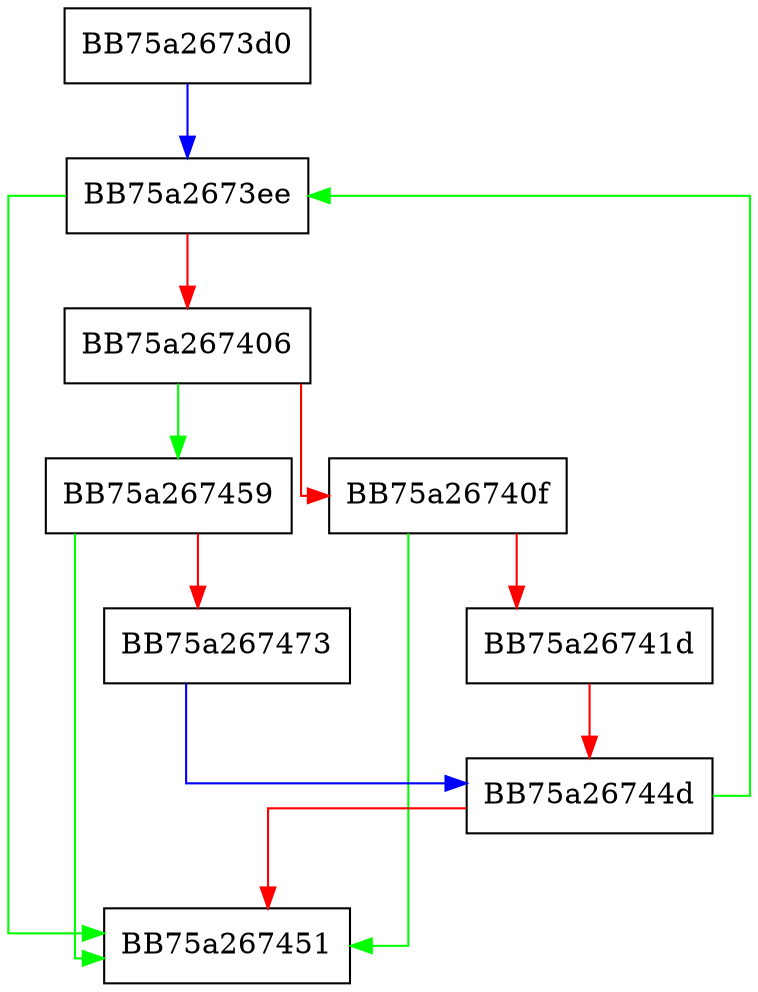 digraph OnTheFly {
  node [shape="box"];
  graph [splines=ortho];
  BB75a2673d0 -> BB75a2673ee [color="blue"];
  BB75a2673ee -> BB75a267451 [color="green"];
  BB75a2673ee -> BB75a267406 [color="red"];
  BB75a267406 -> BB75a267459 [color="green"];
  BB75a267406 -> BB75a26740f [color="red"];
  BB75a26740f -> BB75a267451 [color="green"];
  BB75a26740f -> BB75a26741d [color="red"];
  BB75a26741d -> BB75a26744d [color="red"];
  BB75a26744d -> BB75a2673ee [color="green"];
  BB75a26744d -> BB75a267451 [color="red"];
  BB75a267459 -> BB75a267451 [color="green"];
  BB75a267459 -> BB75a267473 [color="red"];
  BB75a267473 -> BB75a26744d [color="blue"];
}